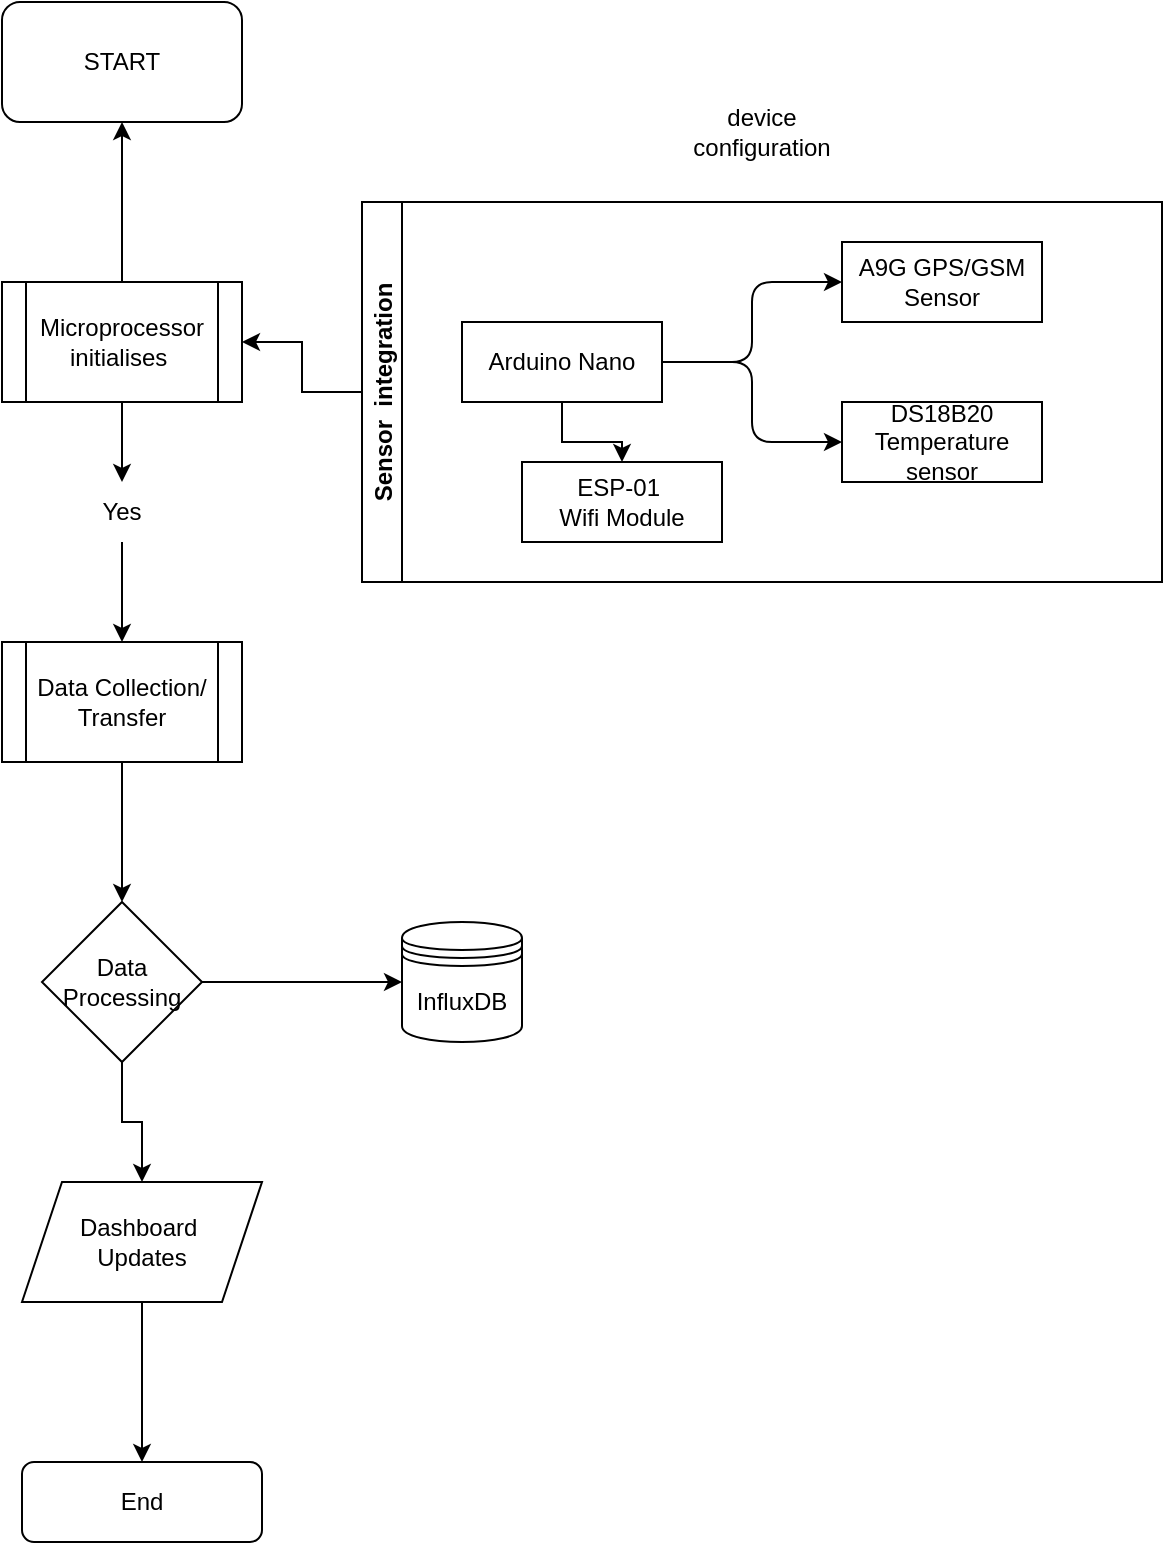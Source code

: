 <mxfile version="24.7.7">
  <diagram name="Page-1" id="RO0Rvhw5XB5cv8HuC6RB">
    <mxGraphModel dx="662" dy="1038" grid="1" gridSize="10" guides="1" tooltips="1" connect="1" arrows="1" fold="1" page="1" pageScale="1" pageWidth="827" pageHeight="1169" math="0" shadow="0">
      <root>
        <mxCell id="0" />
        <mxCell id="1" parent="0" />
        <mxCell id="LD2fg-LUMsIoK6R-YnJ3-1" value="START" style="rounded=1;whiteSpace=wrap;html=1;" vertex="1" parent="1">
          <mxGeometry x="60" y="80" width="120" height="60" as="geometry" />
        </mxCell>
        <mxCell id="LD2fg-LUMsIoK6R-YnJ3-3" value="device configuration" style="text;html=1;align=center;verticalAlign=middle;whiteSpace=wrap;rounded=0;" vertex="1" parent="1">
          <mxGeometry x="410" y="130" width="60" height="30" as="geometry" />
        </mxCell>
        <mxCell id="LD2fg-LUMsIoK6R-YnJ3-5" value="" style="edgeStyle=orthogonalEdgeStyle;rounded=0;orthogonalLoop=1;jettySize=auto;html=1;" edge="1" parent="1" source="LD2fg-LUMsIoK6R-YnJ3-4" target="LD2fg-LUMsIoK6R-YnJ3-1">
          <mxGeometry relative="1" as="geometry" />
        </mxCell>
        <mxCell id="LD2fg-LUMsIoK6R-YnJ3-25" value="" style="edgeStyle=orthogonalEdgeStyle;rounded=0;orthogonalLoop=1;jettySize=auto;html=1;entryX=0.5;entryY=0;entryDx=0;entryDy=0;" edge="1" parent="1" source="LD2fg-LUMsIoK6R-YnJ3-27" target="LD2fg-LUMsIoK6R-YnJ3-28">
          <mxGeometry relative="1" as="geometry">
            <mxPoint x="120" y="390" as="targetPoint" />
          </mxGeometry>
        </mxCell>
        <mxCell id="LD2fg-LUMsIoK6R-YnJ3-4" value="Microprocessor initialises&amp;nbsp;" style="shape=process;whiteSpace=wrap;html=1;backgroundOutline=1;" vertex="1" parent="1">
          <mxGeometry x="60" y="220" width="120" height="60" as="geometry" />
        </mxCell>
        <mxCell id="LD2fg-LUMsIoK6R-YnJ3-21" value="" style="edgeStyle=orthogonalEdgeStyle;rounded=0;orthogonalLoop=1;jettySize=auto;html=1;" edge="1" parent="1" source="LD2fg-LUMsIoK6R-YnJ3-15" target="LD2fg-LUMsIoK6R-YnJ3-4">
          <mxGeometry relative="1" as="geometry" />
        </mxCell>
        <mxCell id="LD2fg-LUMsIoK6R-YnJ3-15" value="Sensor  integration" style="swimlane;startSize=20;horizontal=0;childLayout=treeLayout;horizontalTree=1;sortEdges=1;resizable=0;containerType=tree;fontSize=12;" vertex="1" parent="1">
          <mxGeometry x="240" y="180" width="400" height="190" as="geometry" />
        </mxCell>
        <mxCell id="LD2fg-LUMsIoK6R-YnJ3-16" value="Arduino Nano" style="whiteSpace=wrap;html=1;" vertex="1" parent="LD2fg-LUMsIoK6R-YnJ3-15">
          <mxGeometry x="50" y="60" width="100" height="40" as="geometry" />
        </mxCell>
        <mxCell id="LD2fg-LUMsIoK6R-YnJ3-17" value="A9G GPS/GSM Sensor" style="whiteSpace=wrap;html=1;" vertex="1" parent="LD2fg-LUMsIoK6R-YnJ3-15">
          <mxGeometry x="240" y="20" width="100" height="40" as="geometry" />
        </mxCell>
        <mxCell id="LD2fg-LUMsIoK6R-YnJ3-18" value="" style="edgeStyle=elbowEdgeStyle;elbow=horizontal;html=1;rounded=1;curved=0;sourcePerimeterSpacing=0;targetPerimeterSpacing=0;startSize=6;endSize=6;" edge="1" parent="LD2fg-LUMsIoK6R-YnJ3-15" source="LD2fg-LUMsIoK6R-YnJ3-16" target="LD2fg-LUMsIoK6R-YnJ3-17">
          <mxGeometry relative="1" as="geometry" />
        </mxCell>
        <mxCell id="LD2fg-LUMsIoK6R-YnJ3-19" value="DS18B20 Temperature sensor" style="whiteSpace=wrap;html=1;" vertex="1" parent="LD2fg-LUMsIoK6R-YnJ3-15">
          <mxGeometry x="240" y="100" width="100" height="40" as="geometry" />
        </mxCell>
        <mxCell id="LD2fg-LUMsIoK6R-YnJ3-20" value="" style="edgeStyle=elbowEdgeStyle;elbow=horizontal;html=1;rounded=1;curved=0;sourcePerimeterSpacing=0;targetPerimeterSpacing=0;startSize=6;endSize=6;" edge="1" parent="LD2fg-LUMsIoK6R-YnJ3-15" source="LD2fg-LUMsIoK6R-YnJ3-16" target="LD2fg-LUMsIoK6R-YnJ3-19">
          <mxGeometry relative="1" as="geometry" />
        </mxCell>
        <mxCell id="LD2fg-LUMsIoK6R-YnJ3-32" value="" style="edgeStyle=orthogonalEdgeStyle;rounded=0;orthogonalLoop=1;jettySize=auto;html=1;" edge="1" source="LD2fg-LUMsIoK6R-YnJ3-16" target="LD2fg-LUMsIoK6R-YnJ3-33" parent="LD2fg-LUMsIoK6R-YnJ3-15">
          <mxGeometry relative="1" as="geometry" />
        </mxCell>
        <mxCell id="LD2fg-LUMsIoK6R-YnJ3-33" value="ESP-01&amp;nbsp;&lt;div&gt;Wifi Module&lt;/div&gt;" style="whiteSpace=wrap;html=1;" vertex="1" parent="LD2fg-LUMsIoK6R-YnJ3-15">
          <mxGeometry x="80" y="130" width="100" height="40" as="geometry" />
        </mxCell>
        <mxCell id="LD2fg-LUMsIoK6R-YnJ3-26" value="" style="edgeStyle=orthogonalEdgeStyle;rounded=0;orthogonalLoop=1;jettySize=auto;html=1;" edge="1" parent="1" source="LD2fg-LUMsIoK6R-YnJ3-4" target="LD2fg-LUMsIoK6R-YnJ3-27">
          <mxGeometry relative="1" as="geometry">
            <mxPoint x="120" y="280" as="sourcePoint" />
            <mxPoint x="120" y="390" as="targetPoint" />
          </mxGeometry>
        </mxCell>
        <mxCell id="LD2fg-LUMsIoK6R-YnJ3-27" value="Yes" style="text;html=1;align=center;verticalAlign=middle;whiteSpace=wrap;rounded=0;" vertex="1" parent="1">
          <mxGeometry x="90" y="320" width="60" height="30" as="geometry" />
        </mxCell>
        <mxCell id="LD2fg-LUMsIoK6R-YnJ3-36" value="" style="edgeStyle=orthogonalEdgeStyle;rounded=0;orthogonalLoop=1;jettySize=auto;html=1;" edge="1" parent="1" source="LD2fg-LUMsIoK6R-YnJ3-28" target="LD2fg-LUMsIoK6R-YnJ3-35">
          <mxGeometry relative="1" as="geometry" />
        </mxCell>
        <mxCell id="LD2fg-LUMsIoK6R-YnJ3-28" value="Data Collection/&lt;div&gt;Transfer&lt;/div&gt;" style="shape=process;whiteSpace=wrap;html=1;backgroundOutline=1;" vertex="1" parent="1">
          <mxGeometry x="60" y="400" width="120" height="60" as="geometry" />
        </mxCell>
        <mxCell id="LD2fg-LUMsIoK6R-YnJ3-40" value="" style="edgeStyle=orthogonalEdgeStyle;rounded=0;orthogonalLoop=1;jettySize=auto;html=1;entryX=0;entryY=0.5;entryDx=0;entryDy=0;" edge="1" parent="1" source="LD2fg-LUMsIoK6R-YnJ3-35" target="LD2fg-LUMsIoK6R-YnJ3-38">
          <mxGeometry relative="1" as="geometry">
            <mxPoint x="240" y="570" as="targetPoint" />
          </mxGeometry>
        </mxCell>
        <mxCell id="LD2fg-LUMsIoK6R-YnJ3-41" value="" style="edgeStyle=orthogonalEdgeStyle;rounded=0;orthogonalLoop=1;jettySize=auto;html=1;" edge="1" parent="1" source="LD2fg-LUMsIoK6R-YnJ3-35" target="LD2fg-LUMsIoK6R-YnJ3-37">
          <mxGeometry relative="1" as="geometry" />
        </mxCell>
        <mxCell id="LD2fg-LUMsIoK6R-YnJ3-35" value="Data Processing" style="rhombus;whiteSpace=wrap;html=1;" vertex="1" parent="1">
          <mxGeometry x="80" y="530" width="80" height="80" as="geometry" />
        </mxCell>
        <mxCell id="LD2fg-LUMsIoK6R-YnJ3-43" value="" style="edgeStyle=orthogonalEdgeStyle;rounded=0;orthogonalLoop=1;jettySize=auto;html=1;" edge="1" parent="1" source="LD2fg-LUMsIoK6R-YnJ3-37" target="LD2fg-LUMsIoK6R-YnJ3-42">
          <mxGeometry relative="1" as="geometry" />
        </mxCell>
        <mxCell id="LD2fg-LUMsIoK6R-YnJ3-37" value="Dashboard&amp;nbsp;&lt;div&gt;Updates&lt;/div&gt;" style="shape=parallelogram;perimeter=parallelogramPerimeter;whiteSpace=wrap;html=1;fixedSize=1;" vertex="1" parent="1">
          <mxGeometry x="70" y="670" width="120" height="60" as="geometry" />
        </mxCell>
        <mxCell id="LD2fg-LUMsIoK6R-YnJ3-38" value="InfluxDB" style="shape=datastore;whiteSpace=wrap;html=1;" vertex="1" parent="1">
          <mxGeometry x="260" y="540" width="60" height="60" as="geometry" />
        </mxCell>
        <mxCell id="LD2fg-LUMsIoK6R-YnJ3-42" value="End" style="rounded=1;whiteSpace=wrap;html=1;" vertex="1" parent="1">
          <mxGeometry x="70" y="810" width="120" height="40" as="geometry" />
        </mxCell>
      </root>
    </mxGraphModel>
  </diagram>
</mxfile>
